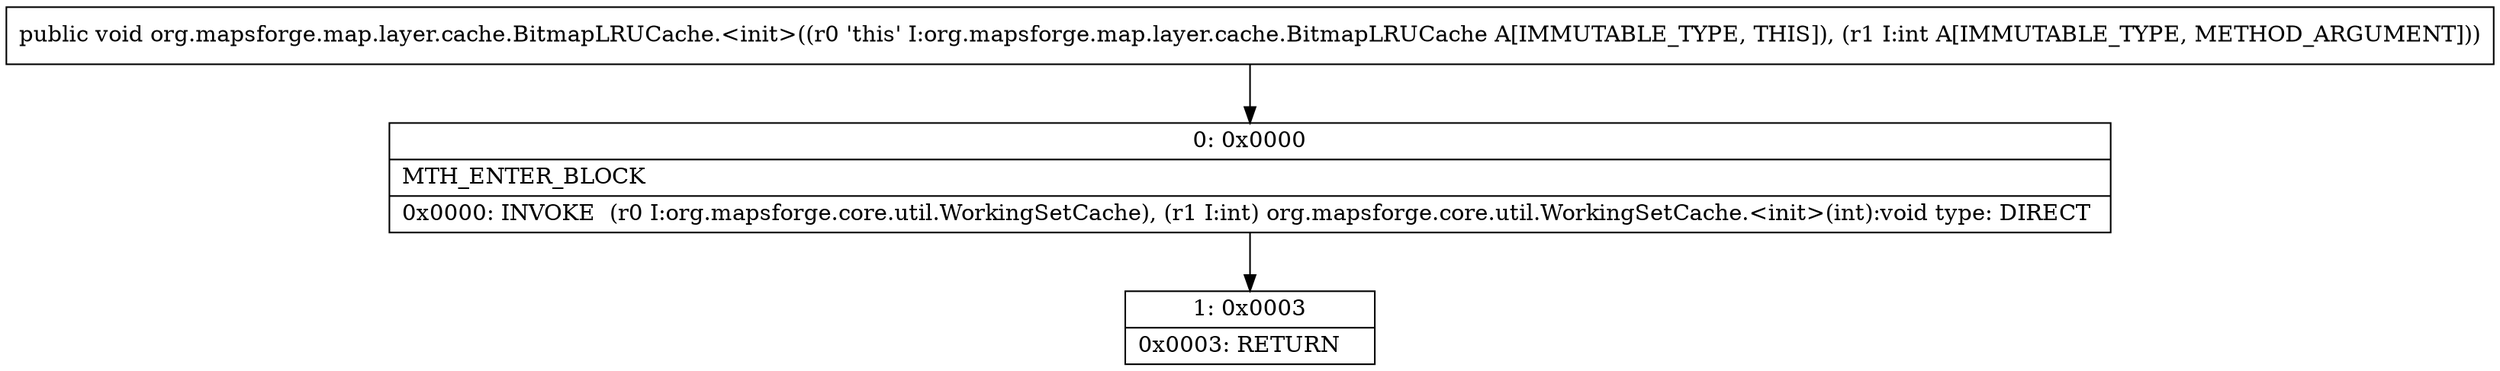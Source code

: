 digraph "CFG fororg.mapsforge.map.layer.cache.BitmapLRUCache.\<init\>(I)V" {
Node_0 [shape=record,label="{0\:\ 0x0000|MTH_ENTER_BLOCK\l|0x0000: INVOKE  (r0 I:org.mapsforge.core.util.WorkingSetCache), (r1 I:int) org.mapsforge.core.util.WorkingSetCache.\<init\>(int):void type: DIRECT \l}"];
Node_1 [shape=record,label="{1\:\ 0x0003|0x0003: RETURN   \l}"];
MethodNode[shape=record,label="{public void org.mapsforge.map.layer.cache.BitmapLRUCache.\<init\>((r0 'this' I:org.mapsforge.map.layer.cache.BitmapLRUCache A[IMMUTABLE_TYPE, THIS]), (r1 I:int A[IMMUTABLE_TYPE, METHOD_ARGUMENT])) }"];
MethodNode -> Node_0;
Node_0 -> Node_1;
}


